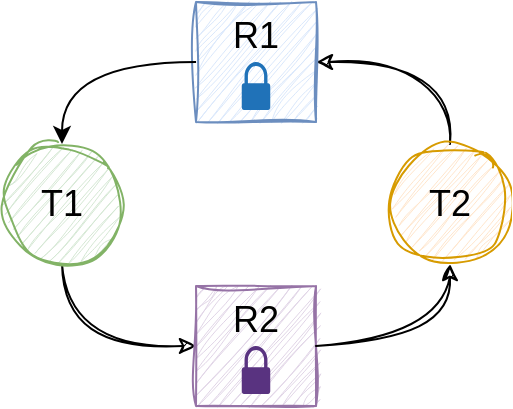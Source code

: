 <mxfile version="21.1.2" type="device">
  <diagram name="Page-1" id="f_m83RwDPW11mM0En3Lf">
    <mxGraphModel dx="1418" dy="820" grid="1" gridSize="10" guides="1" tooltips="1" connect="1" arrows="1" fold="1" page="1" pageScale="1" pageWidth="850" pageHeight="1100" math="0" shadow="0">
      <root>
        <mxCell id="0" />
        <mxCell id="1" parent="0" />
        <mxCell id="zlEI8qq8WQMwk2rl4EPj-16" style="edgeStyle=orthogonalEdgeStyle;rounded=0;orthogonalLoop=1;jettySize=auto;html=1;exitX=0.5;exitY=1;exitDx=0;exitDy=0;entryX=0;entryY=0.5;entryDx=0;entryDy=0;curved=1;sketch=1;curveFitting=1;jiggle=2;" edge="1" parent="1" source="zlEI8qq8WQMwk2rl4EPj-1" target="zlEI8qq8WQMwk2rl4EPj-9">
          <mxGeometry relative="1" as="geometry" />
        </mxCell>
        <mxCell id="zlEI8qq8WQMwk2rl4EPj-1" value="T1" style="ellipse;whiteSpace=wrap;html=1;aspect=fixed;fillColor=#d5e8d4;strokeColor=#82b366;fontSize=18;sketch=1;curveFitting=1;jiggle=2;" vertex="1" parent="1">
          <mxGeometry x="403" y="410" width="60" height="60" as="geometry" />
        </mxCell>
        <mxCell id="zlEI8qq8WQMwk2rl4EPj-15" style="edgeStyle=orthogonalEdgeStyle;rounded=0;orthogonalLoop=1;jettySize=auto;html=1;exitX=0.5;exitY=0;exitDx=0;exitDy=0;entryX=1;entryY=0.5;entryDx=0;entryDy=0;curved=1;sketch=1;curveFitting=1;jiggle=2;" edge="1" parent="1" source="zlEI8qq8WQMwk2rl4EPj-2" target="zlEI8qq8WQMwk2rl4EPj-3">
          <mxGeometry relative="1" as="geometry" />
        </mxCell>
        <mxCell id="zlEI8qq8WQMwk2rl4EPj-2" value="T2" style="ellipse;whiteSpace=wrap;html=1;aspect=fixed;fillColor=#ffe6cc;strokeColor=#d79b00;fontSize=18;sketch=1;curveFitting=1;jiggle=2;" vertex="1" parent="1">
          <mxGeometry x="597" y="410" width="60" height="60" as="geometry" />
        </mxCell>
        <mxCell id="zlEI8qq8WQMwk2rl4EPj-7" value="" style="group" vertex="1" connectable="0" parent="1">
          <mxGeometry x="500" y="339" width="60" height="60" as="geometry" />
        </mxCell>
        <mxCell id="zlEI8qq8WQMwk2rl4EPj-3" value="R1" style="whiteSpace=wrap;html=1;aspect=fixed;rounded=0;glass=0;shadow=0;fillColor=#dae8fc;strokeColor=#6c8ebf;verticalAlign=top;fontSize=18;sketch=1;curveFitting=1;jiggle=2;" vertex="1" parent="zlEI8qq8WQMwk2rl4EPj-7">
          <mxGeometry width="60" height="60" as="geometry" />
        </mxCell>
        <mxCell id="zlEI8qq8WQMwk2rl4EPj-5" value="" style="sketch=0;pointerEvents=1;shadow=0;dashed=0;html=1;strokeColor=none;labelPosition=center;verticalLabelPosition=bottom;verticalAlign=top;outlineConnect=0;align=center;shape=mxgraph.office.security.lock_protected;fillColor=#2072B8;" vertex="1" parent="zlEI8qq8WQMwk2rl4EPj-7">
          <mxGeometry x="22.875" y="30" width="14.25" height="24" as="geometry" />
        </mxCell>
        <mxCell id="zlEI8qq8WQMwk2rl4EPj-8" value="" style="group;sketch=1;curveFitting=1;jiggle=2;" vertex="1" connectable="0" parent="1">
          <mxGeometry x="500" y="481" width="60" height="60" as="geometry" />
        </mxCell>
        <mxCell id="zlEI8qq8WQMwk2rl4EPj-9" value="R2" style="whiteSpace=wrap;html=1;aspect=fixed;rounded=0;glass=0;shadow=0;fillColor=#e1d5e7;strokeColor=#9673a6;verticalAlign=top;fontSize=18;sketch=1;curveFitting=1;jiggle=2;" vertex="1" parent="zlEI8qq8WQMwk2rl4EPj-8">
          <mxGeometry width="60" height="60" as="geometry" />
        </mxCell>
        <mxCell id="zlEI8qq8WQMwk2rl4EPj-10" value="" style="sketch=0;pointerEvents=1;shadow=0;dashed=0;html=1;strokeColor=none;labelPosition=center;verticalLabelPosition=bottom;verticalAlign=top;outlineConnect=0;align=center;shape=mxgraph.office.security.lock_protected;fillColor=#593380;" vertex="1" parent="zlEI8qq8WQMwk2rl4EPj-8">
          <mxGeometry x="22.875" y="30" width="14.25" height="24" as="geometry" />
        </mxCell>
        <mxCell id="zlEI8qq8WQMwk2rl4EPj-14" style="edgeStyle=orthogonalEdgeStyle;rounded=0;orthogonalLoop=1;jettySize=auto;html=1;exitX=0;exitY=0.5;exitDx=0;exitDy=0;entryX=0.5;entryY=0;entryDx=0;entryDy=0;curved=1;" edge="1" parent="1" source="zlEI8qq8WQMwk2rl4EPj-3" target="zlEI8qq8WQMwk2rl4EPj-1">
          <mxGeometry relative="1" as="geometry" />
        </mxCell>
        <mxCell id="zlEI8qq8WQMwk2rl4EPj-17" style="edgeStyle=orthogonalEdgeStyle;rounded=0;orthogonalLoop=1;jettySize=auto;html=1;exitX=1;exitY=0.5;exitDx=0;exitDy=0;entryX=0.5;entryY=1;entryDx=0;entryDy=0;curved=1;sketch=1;curveFitting=1;jiggle=2;" edge="1" parent="1" source="zlEI8qq8WQMwk2rl4EPj-9" target="zlEI8qq8WQMwk2rl4EPj-2">
          <mxGeometry relative="1" as="geometry" />
        </mxCell>
      </root>
    </mxGraphModel>
  </diagram>
</mxfile>
